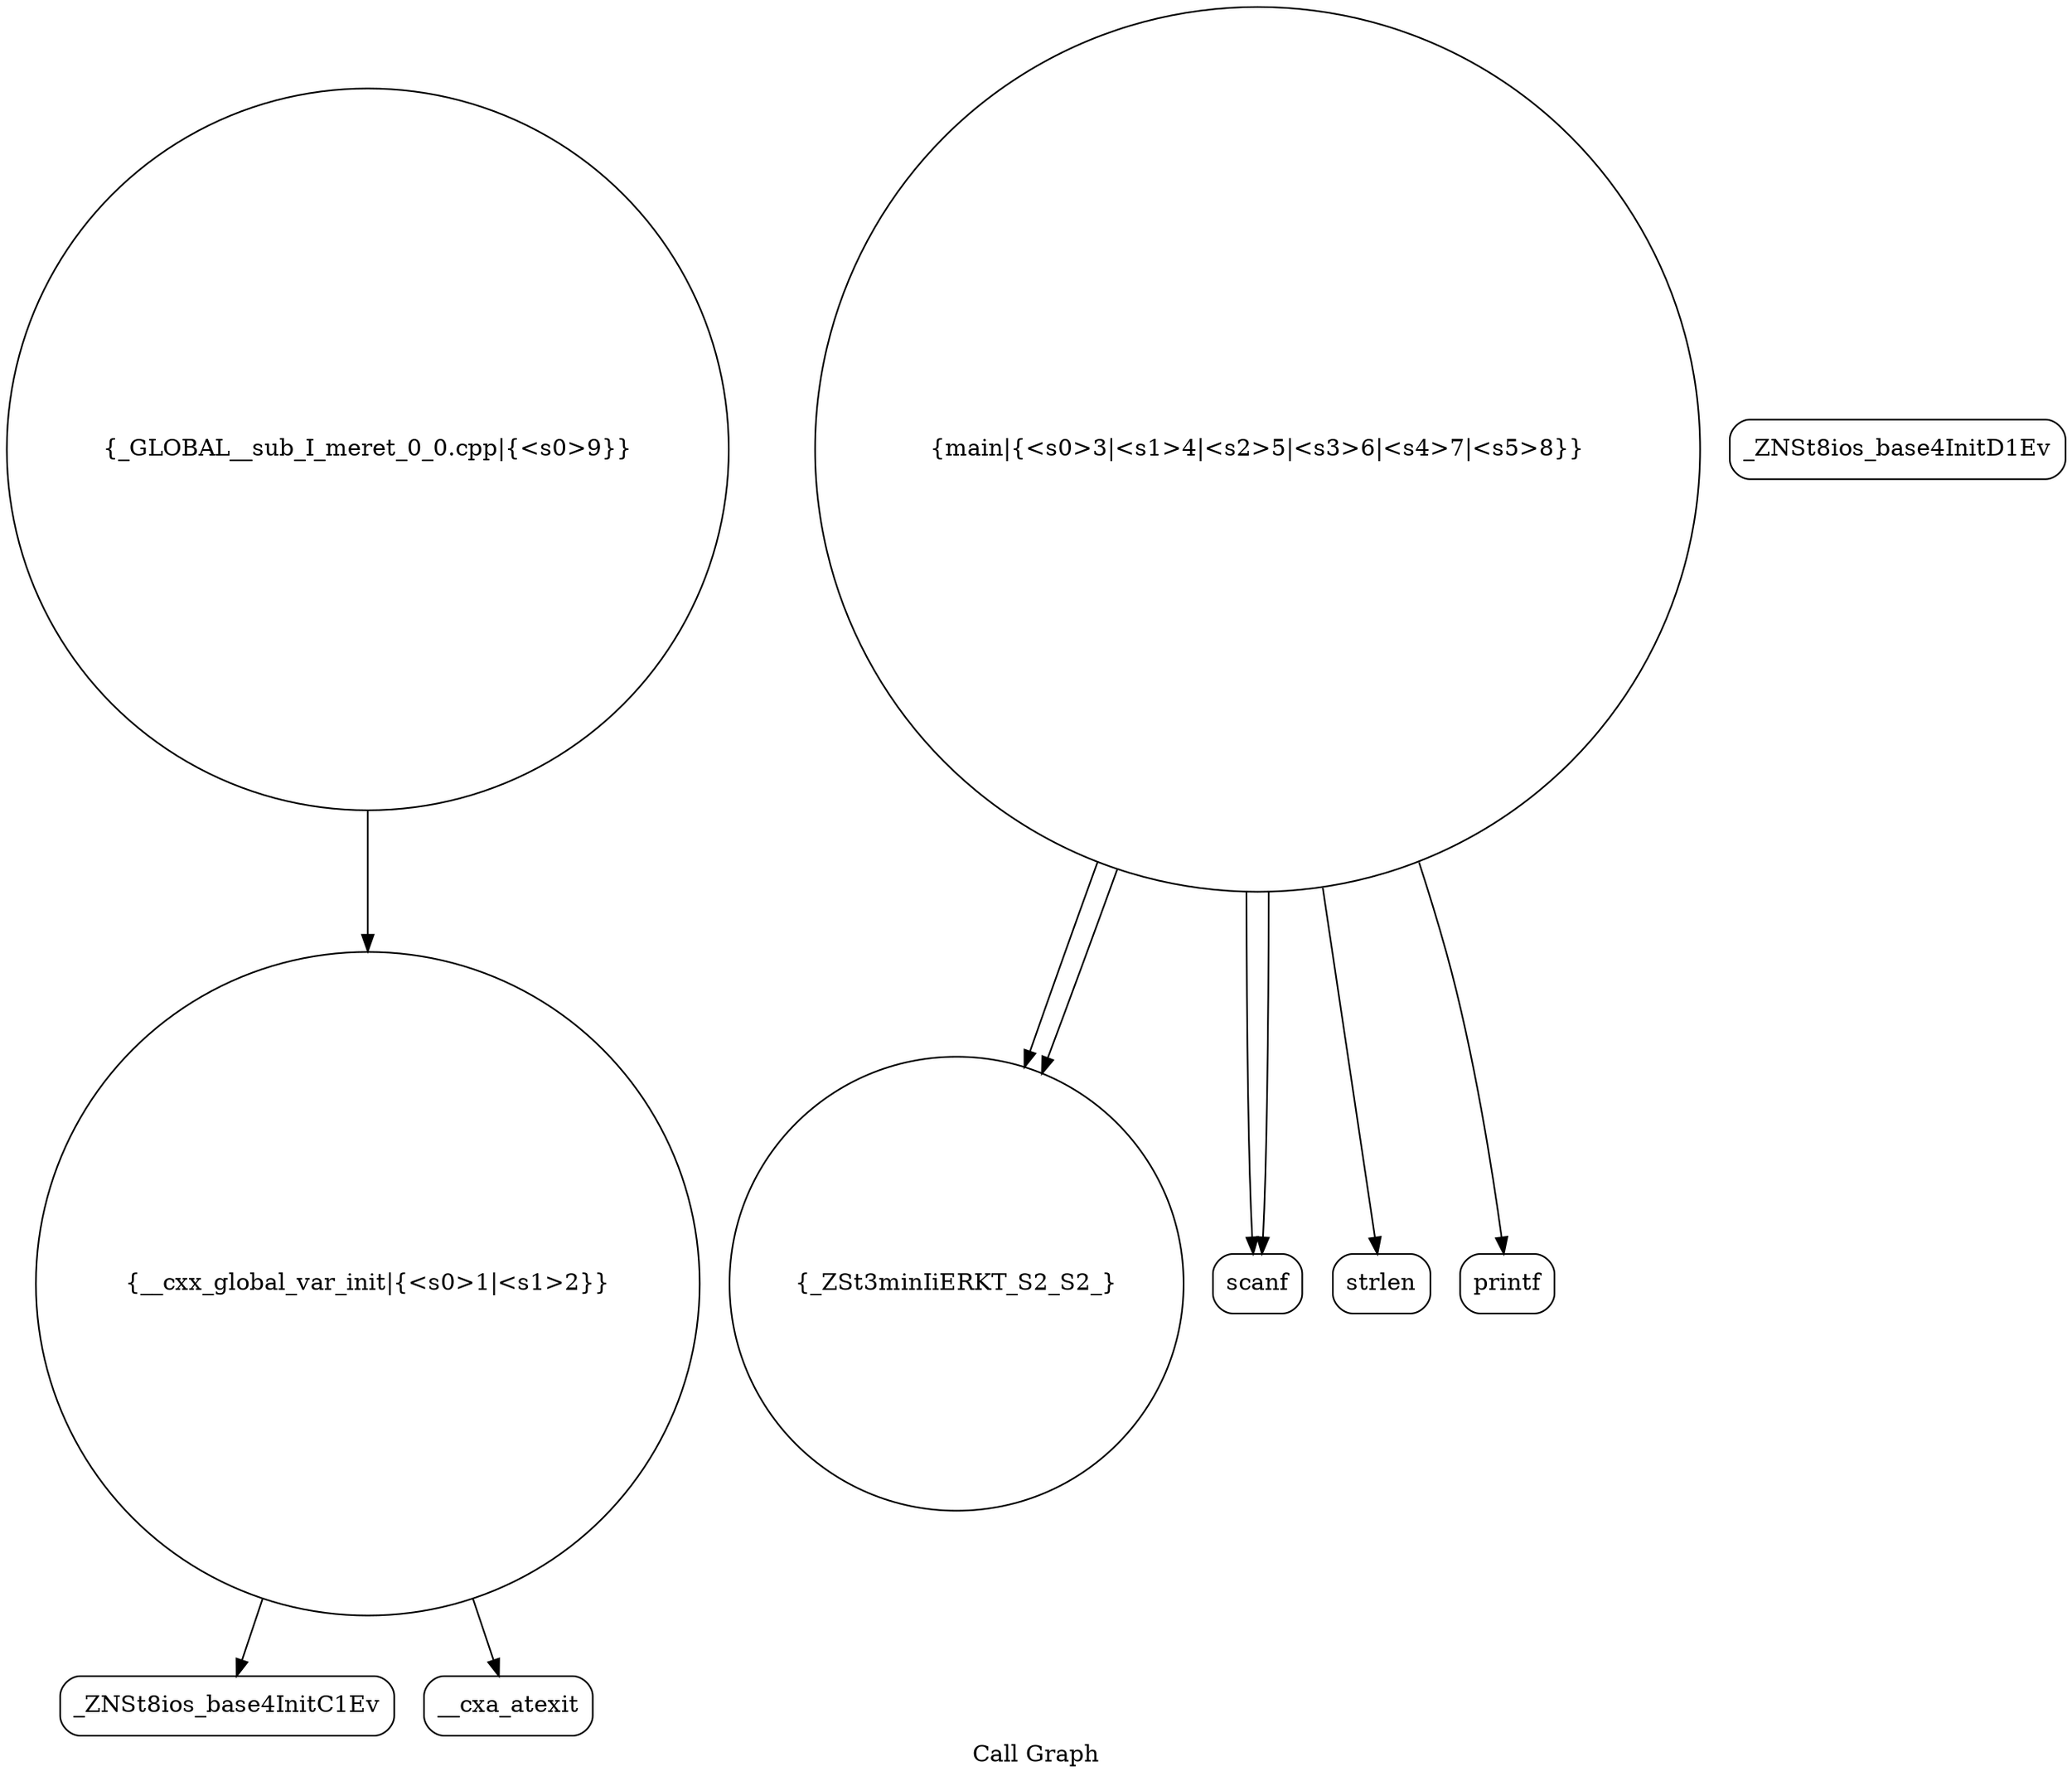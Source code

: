 digraph "Call Graph" {
	label="Call Graph";

	Node0x55af553f3310 [shape=record,shape=circle,label="{__cxx_global_var_init|{<s0>1|<s1>2}}"];
	Node0x55af553f3310:s0 -> Node0x55af553f37a0[color=black];
	Node0x55af553f3310:s1 -> Node0x55af553f38a0[color=black];
	Node0x55af553f3aa0 [shape=record,shape=circle,label="{_ZSt3minIiERKT_S2_S2_}"];
	Node0x55af553f3820 [shape=record,shape=Mrecord,label="{_ZNSt8ios_base4InitD1Ev}"];
	Node0x55af553f3ba0 [shape=record,shape=circle,label="{_GLOBAL__sub_I_meret_0_0.cpp|{<s0>9}}"];
	Node0x55af553f3ba0:s0 -> Node0x55af553f3310[color=black];
	Node0x55af553f3920 [shape=record,shape=circle,label="{main|{<s0>3|<s1>4|<s2>5|<s3>6|<s4>7|<s5>8}}"];
	Node0x55af553f3920:s0 -> Node0x55af553f39a0[color=black];
	Node0x55af553f3920:s1 -> Node0x55af553f39a0[color=black];
	Node0x55af553f3920:s2 -> Node0x55af553f3a20[color=black];
	Node0x55af553f3920:s3 -> Node0x55af553f3aa0[color=black];
	Node0x55af553f3920:s4 -> Node0x55af553f3aa0[color=black];
	Node0x55af553f3920:s5 -> Node0x55af553f3b20[color=black];
	Node0x55af553f3a20 [shape=record,shape=Mrecord,label="{strlen}"];
	Node0x55af553f37a0 [shape=record,shape=Mrecord,label="{_ZNSt8ios_base4InitC1Ev}"];
	Node0x55af553f3b20 [shape=record,shape=Mrecord,label="{printf}"];
	Node0x55af553f38a0 [shape=record,shape=Mrecord,label="{__cxa_atexit}"];
	Node0x55af553f39a0 [shape=record,shape=Mrecord,label="{scanf}"];
}
